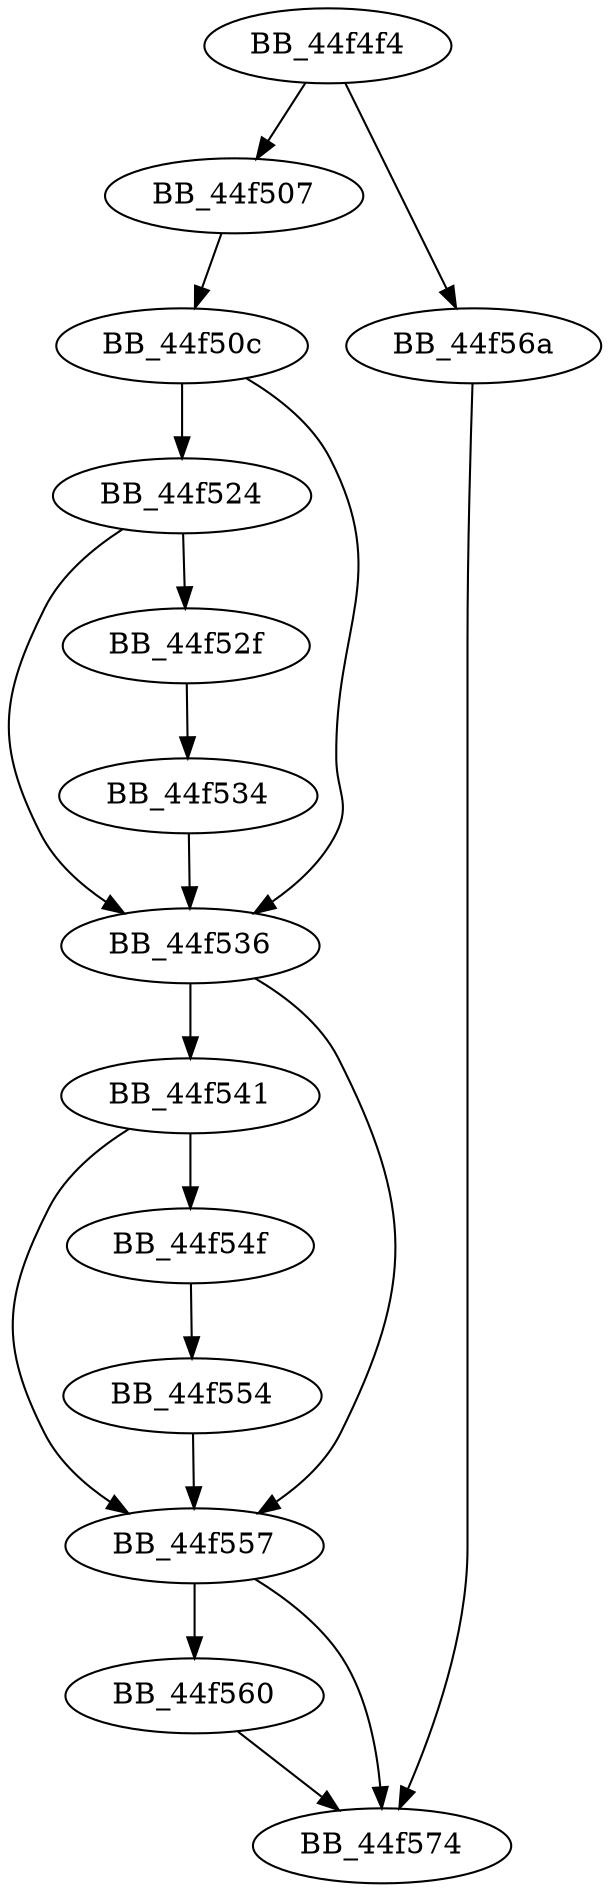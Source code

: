 DiGraph sub_44F4F4{
BB_44f4f4->BB_44f507
BB_44f4f4->BB_44f56a
BB_44f507->BB_44f50c
BB_44f50c->BB_44f524
BB_44f50c->BB_44f536
BB_44f524->BB_44f52f
BB_44f524->BB_44f536
BB_44f52f->BB_44f534
BB_44f534->BB_44f536
BB_44f536->BB_44f541
BB_44f536->BB_44f557
BB_44f541->BB_44f54f
BB_44f541->BB_44f557
BB_44f54f->BB_44f554
BB_44f554->BB_44f557
BB_44f557->BB_44f560
BB_44f557->BB_44f574
BB_44f560->BB_44f574
BB_44f56a->BB_44f574
}
